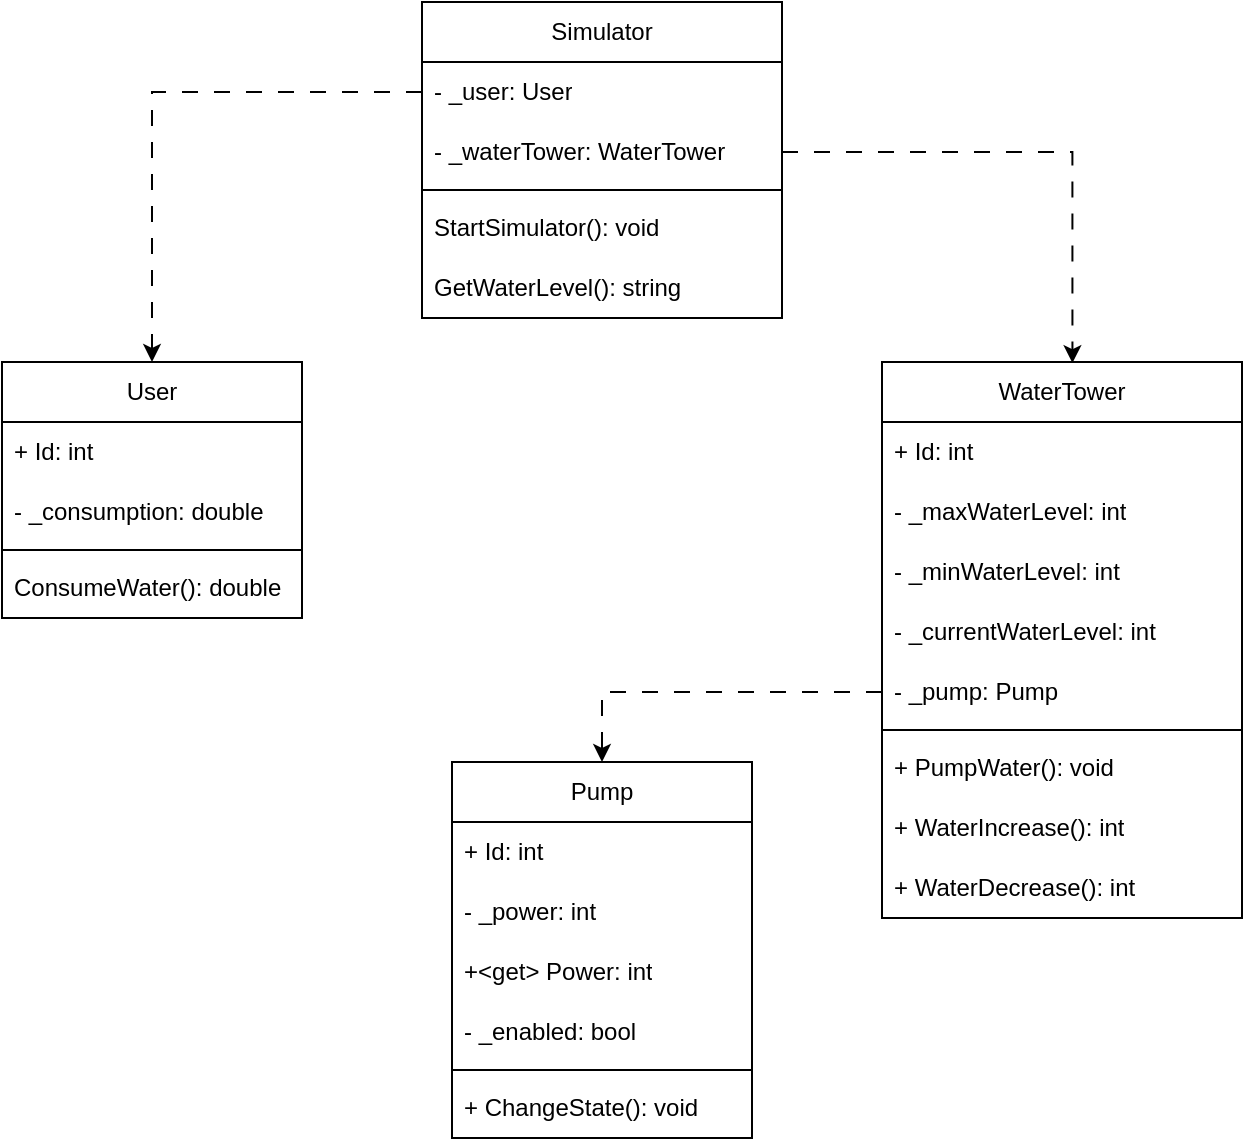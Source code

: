 <mxfile version="21.1.2" type="device">
  <diagram id="C5RBs43oDa-KdzZeNtuy" name="Page-1">
    <mxGraphModel dx="989" dy="575" grid="1" gridSize="10" guides="1" tooltips="1" connect="1" arrows="1" fold="1" page="1" pageScale="1" pageWidth="827" pageHeight="1169" math="0" shadow="0">
      <root>
        <mxCell id="WIyWlLk6GJQsqaUBKTNV-0" />
        <mxCell id="WIyWlLk6GJQsqaUBKTNV-1" parent="WIyWlLk6GJQsqaUBKTNV-0" />
        <mxCell id="alkZ7Xr636iCZh5vnlxN-1" value="Pump" style="swimlane;fontStyle=0;childLayout=stackLayout;horizontal=1;startSize=30;horizontalStack=0;resizeParent=1;resizeParentMax=0;resizeLast=0;collapsible=1;marginBottom=0;whiteSpace=wrap;html=1;" vertex="1" parent="WIyWlLk6GJQsqaUBKTNV-1">
          <mxGeometry x="325" y="430" width="150" height="188" as="geometry" />
        </mxCell>
        <mxCell id="alkZ7Xr636iCZh5vnlxN-2" value="+ Id: int" style="text;strokeColor=none;fillColor=none;align=left;verticalAlign=middle;spacingLeft=4;spacingRight=4;overflow=hidden;points=[[0,0.5],[1,0.5]];portConstraint=eastwest;rotatable=0;whiteSpace=wrap;html=1;" vertex="1" parent="alkZ7Xr636iCZh5vnlxN-1">
          <mxGeometry y="30" width="150" height="30" as="geometry" />
        </mxCell>
        <mxCell id="alkZ7Xr636iCZh5vnlxN-8" value="- _power: int" style="text;strokeColor=none;fillColor=none;align=left;verticalAlign=middle;spacingLeft=4;spacingRight=4;overflow=hidden;points=[[0,0.5],[1,0.5]];portConstraint=eastwest;rotatable=0;whiteSpace=wrap;html=1;" vertex="1" parent="alkZ7Xr636iCZh5vnlxN-1">
          <mxGeometry y="60" width="150" height="30" as="geometry" />
        </mxCell>
        <mxCell id="alkZ7Xr636iCZh5vnlxN-25" value="+&amp;lt;get&amp;gt; Power: int" style="text;strokeColor=none;fillColor=none;align=left;verticalAlign=middle;spacingLeft=4;spacingRight=4;overflow=hidden;points=[[0,0.5],[1,0.5]];portConstraint=eastwest;rotatable=0;whiteSpace=wrap;html=1;" vertex="1" parent="alkZ7Xr636iCZh5vnlxN-1">
          <mxGeometry y="90" width="150" height="30" as="geometry" />
        </mxCell>
        <mxCell id="alkZ7Xr636iCZh5vnlxN-3" value="- _enabled: bool" style="text;strokeColor=none;fillColor=none;align=left;verticalAlign=middle;spacingLeft=4;spacingRight=4;overflow=hidden;points=[[0,0.5],[1,0.5]];portConstraint=eastwest;rotatable=0;whiteSpace=wrap;html=1;" vertex="1" parent="alkZ7Xr636iCZh5vnlxN-1">
          <mxGeometry y="120" width="150" height="30" as="geometry" />
        </mxCell>
        <mxCell id="alkZ7Xr636iCZh5vnlxN-7" value="" style="line;html=1;strokeWidth=1;align=left;verticalAlign=middle;spacingTop=-1;spacingLeft=3;spacingRight=3;rotatable=0;labelPosition=right;points=[];portConstraint=eastwest;" vertex="1" parent="alkZ7Xr636iCZh5vnlxN-1">
          <mxGeometry y="150" width="150" height="8" as="geometry" />
        </mxCell>
        <mxCell id="alkZ7Xr636iCZh5vnlxN-4" value="+ ChangeState(): void" style="text;strokeColor=none;fillColor=none;align=left;verticalAlign=middle;spacingLeft=4;spacingRight=4;overflow=hidden;points=[[0,0.5],[1,0.5]];portConstraint=eastwest;rotatable=0;whiteSpace=wrap;html=1;" vertex="1" parent="alkZ7Xr636iCZh5vnlxN-1">
          <mxGeometry y="158" width="150" height="30" as="geometry" />
        </mxCell>
        <mxCell id="alkZ7Xr636iCZh5vnlxN-9" value="WaterTower" style="swimlane;fontStyle=0;childLayout=stackLayout;horizontal=1;startSize=30;horizontalStack=0;resizeParent=1;resizeParentMax=0;resizeLast=0;collapsible=1;marginBottom=0;whiteSpace=wrap;html=1;" vertex="1" parent="WIyWlLk6GJQsqaUBKTNV-1">
          <mxGeometry x="540" y="230" width="180" height="278" as="geometry" />
        </mxCell>
        <mxCell id="alkZ7Xr636iCZh5vnlxN-18" value="+ Id: int" style="text;strokeColor=none;fillColor=none;align=left;verticalAlign=middle;spacingLeft=4;spacingRight=4;overflow=hidden;points=[[0,0.5],[1,0.5]];portConstraint=eastwest;rotatable=0;whiteSpace=wrap;html=1;" vertex="1" parent="alkZ7Xr636iCZh5vnlxN-9">
          <mxGeometry y="30" width="180" height="30" as="geometry" />
        </mxCell>
        <mxCell id="alkZ7Xr636iCZh5vnlxN-10" value="- _maxWaterLevel: int" style="text;strokeColor=none;fillColor=none;align=left;verticalAlign=middle;spacingLeft=4;spacingRight=4;overflow=hidden;points=[[0,0.5],[1,0.5]];portConstraint=eastwest;rotatable=0;whiteSpace=wrap;html=1;" vertex="1" parent="alkZ7Xr636iCZh5vnlxN-9">
          <mxGeometry y="60" width="180" height="30" as="geometry" />
        </mxCell>
        <mxCell id="alkZ7Xr636iCZh5vnlxN-11" value="- _minWaterLevel: int" style="text;strokeColor=none;fillColor=none;align=left;verticalAlign=middle;spacingLeft=4;spacingRight=4;overflow=hidden;points=[[0,0.5],[1,0.5]];portConstraint=eastwest;rotatable=0;whiteSpace=wrap;html=1;" vertex="1" parent="alkZ7Xr636iCZh5vnlxN-9">
          <mxGeometry y="90" width="180" height="30" as="geometry" />
        </mxCell>
        <mxCell id="alkZ7Xr636iCZh5vnlxN-12" value="- _currentWaterLevel: int" style="text;strokeColor=none;fillColor=none;align=left;verticalAlign=middle;spacingLeft=4;spacingRight=4;overflow=hidden;points=[[0,0.5],[1,0.5]];portConstraint=eastwest;rotatable=0;whiteSpace=wrap;html=1;" vertex="1" parent="alkZ7Xr636iCZh5vnlxN-9">
          <mxGeometry y="120" width="180" height="30" as="geometry" />
        </mxCell>
        <mxCell id="alkZ7Xr636iCZh5vnlxN-13" value="- _pump: Pump" style="text;strokeColor=none;fillColor=none;align=left;verticalAlign=middle;spacingLeft=4;spacingRight=4;overflow=hidden;points=[[0,0.5],[1,0.5]];portConstraint=eastwest;rotatable=0;whiteSpace=wrap;html=1;" vertex="1" parent="alkZ7Xr636iCZh5vnlxN-9">
          <mxGeometry y="150" width="180" height="30" as="geometry" />
        </mxCell>
        <mxCell id="alkZ7Xr636iCZh5vnlxN-15" value="" style="line;html=1;strokeWidth=1;align=left;verticalAlign=middle;spacingTop=-1;spacingLeft=3;spacingRight=3;rotatable=0;labelPosition=right;points=[];portConstraint=eastwest;" vertex="1" parent="alkZ7Xr636iCZh5vnlxN-9">
          <mxGeometry y="180" width="180" height="8" as="geometry" />
        </mxCell>
        <mxCell id="alkZ7Xr636iCZh5vnlxN-14" value="+&amp;nbsp;PumpWater(): void" style="text;strokeColor=none;fillColor=none;align=left;verticalAlign=middle;spacingLeft=4;spacingRight=4;overflow=hidden;points=[[0,0.5],[1,0.5]];portConstraint=eastwest;rotatable=0;whiteSpace=wrap;html=1;" vertex="1" parent="alkZ7Xr636iCZh5vnlxN-9">
          <mxGeometry y="188" width="180" height="30" as="geometry" />
        </mxCell>
        <mxCell id="alkZ7Xr636iCZh5vnlxN-16" value="+&amp;nbsp;WaterIncrease(): int" style="text;strokeColor=none;fillColor=none;align=left;verticalAlign=middle;spacingLeft=4;spacingRight=4;overflow=hidden;points=[[0,0.5],[1,0.5]];portConstraint=eastwest;rotatable=0;whiteSpace=wrap;html=1;" vertex="1" parent="alkZ7Xr636iCZh5vnlxN-9">
          <mxGeometry y="218" width="180" height="30" as="geometry" />
        </mxCell>
        <mxCell id="alkZ7Xr636iCZh5vnlxN-17" value="+&amp;nbsp;WaterDecrease(): int" style="text;strokeColor=none;fillColor=none;align=left;verticalAlign=middle;spacingLeft=4;spacingRight=4;overflow=hidden;points=[[0,0.5],[1,0.5]];portConstraint=eastwest;rotatable=0;whiteSpace=wrap;html=1;" vertex="1" parent="alkZ7Xr636iCZh5vnlxN-9">
          <mxGeometry y="248" width="180" height="30" as="geometry" />
        </mxCell>
        <mxCell id="alkZ7Xr636iCZh5vnlxN-19" value="User" style="swimlane;fontStyle=0;childLayout=stackLayout;horizontal=1;startSize=30;horizontalStack=0;resizeParent=1;resizeParentMax=0;resizeLast=0;collapsible=1;marginBottom=0;whiteSpace=wrap;html=1;" vertex="1" parent="WIyWlLk6GJQsqaUBKTNV-1">
          <mxGeometry x="100" y="230" width="150" height="128" as="geometry" />
        </mxCell>
        <mxCell id="alkZ7Xr636iCZh5vnlxN-20" value="+ Id: int" style="text;strokeColor=none;fillColor=none;align=left;verticalAlign=middle;spacingLeft=4;spacingRight=4;overflow=hidden;points=[[0,0.5],[1,0.5]];portConstraint=eastwest;rotatable=0;whiteSpace=wrap;html=1;" vertex="1" parent="alkZ7Xr636iCZh5vnlxN-19">
          <mxGeometry y="30" width="150" height="30" as="geometry" />
        </mxCell>
        <mxCell id="alkZ7Xr636iCZh5vnlxN-21" value="-&amp;nbsp;_consumption: double" style="text;strokeColor=none;fillColor=none;align=left;verticalAlign=middle;spacingLeft=4;spacingRight=4;overflow=hidden;points=[[0,0.5],[1,0.5]];portConstraint=eastwest;rotatable=0;whiteSpace=wrap;html=1;" vertex="1" parent="alkZ7Xr636iCZh5vnlxN-19">
          <mxGeometry y="60" width="150" height="30" as="geometry" />
        </mxCell>
        <mxCell id="alkZ7Xr636iCZh5vnlxN-23" value="" style="line;html=1;strokeWidth=1;align=left;verticalAlign=middle;spacingTop=-1;spacingLeft=3;spacingRight=3;rotatable=0;labelPosition=right;points=[];portConstraint=eastwest;" vertex="1" parent="alkZ7Xr636iCZh5vnlxN-19">
          <mxGeometry y="90" width="150" height="8" as="geometry" />
        </mxCell>
        <mxCell id="alkZ7Xr636iCZh5vnlxN-22" value="ConsumeWater(): double" style="text;strokeColor=none;fillColor=none;align=left;verticalAlign=middle;spacingLeft=4;spacingRight=4;overflow=hidden;points=[[0,0.5],[1,0.5]];portConstraint=eastwest;rotatable=0;whiteSpace=wrap;html=1;" vertex="1" parent="alkZ7Xr636iCZh5vnlxN-19">
          <mxGeometry y="98" width="150" height="30" as="geometry" />
        </mxCell>
        <mxCell id="alkZ7Xr636iCZh5vnlxN-26" value="Simulator" style="swimlane;fontStyle=0;childLayout=stackLayout;horizontal=1;startSize=30;horizontalStack=0;resizeParent=1;resizeParentMax=0;resizeLast=0;collapsible=1;marginBottom=0;whiteSpace=wrap;html=1;" vertex="1" parent="WIyWlLk6GJQsqaUBKTNV-1">
          <mxGeometry x="310" y="50" width="180" height="158" as="geometry" />
        </mxCell>
        <mxCell id="alkZ7Xr636iCZh5vnlxN-27" value="- _user: User" style="text;strokeColor=none;fillColor=none;align=left;verticalAlign=middle;spacingLeft=4;spacingRight=4;overflow=hidden;points=[[0,0.5],[1,0.5]];portConstraint=eastwest;rotatable=0;whiteSpace=wrap;html=1;" vertex="1" parent="alkZ7Xr636iCZh5vnlxN-26">
          <mxGeometry y="30" width="180" height="30" as="geometry" />
        </mxCell>
        <mxCell id="alkZ7Xr636iCZh5vnlxN-28" value="-&amp;nbsp;_waterTower: WaterTower" style="text;strokeColor=none;fillColor=none;align=left;verticalAlign=middle;spacingLeft=4;spacingRight=4;overflow=hidden;points=[[0,0.5],[1,0.5]];portConstraint=eastwest;rotatable=0;whiteSpace=wrap;html=1;" vertex="1" parent="alkZ7Xr636iCZh5vnlxN-26">
          <mxGeometry y="60" width="180" height="30" as="geometry" />
        </mxCell>
        <mxCell id="alkZ7Xr636iCZh5vnlxN-30" value="" style="line;html=1;strokeWidth=1;align=left;verticalAlign=middle;spacingTop=-1;spacingLeft=3;spacingRight=3;rotatable=0;labelPosition=right;points=[];portConstraint=eastwest;" vertex="1" parent="alkZ7Xr636iCZh5vnlxN-26">
          <mxGeometry y="90" width="180" height="8" as="geometry" />
        </mxCell>
        <mxCell id="alkZ7Xr636iCZh5vnlxN-29" value="StartSimulator(): void" style="text;strokeColor=none;fillColor=none;align=left;verticalAlign=middle;spacingLeft=4;spacingRight=4;overflow=hidden;points=[[0,0.5],[1,0.5]];portConstraint=eastwest;rotatable=0;whiteSpace=wrap;html=1;" vertex="1" parent="alkZ7Xr636iCZh5vnlxN-26">
          <mxGeometry y="98" width="180" height="30" as="geometry" />
        </mxCell>
        <mxCell id="alkZ7Xr636iCZh5vnlxN-31" value="GetWaterLevel(): string" style="text;strokeColor=none;fillColor=none;align=left;verticalAlign=middle;spacingLeft=4;spacingRight=4;overflow=hidden;points=[[0,0.5],[1,0.5]];portConstraint=eastwest;rotatable=0;whiteSpace=wrap;html=1;" vertex="1" parent="alkZ7Xr636iCZh5vnlxN-26">
          <mxGeometry y="128" width="180" height="30" as="geometry" />
        </mxCell>
        <mxCell id="alkZ7Xr636iCZh5vnlxN-36" style="edgeStyle=orthogonalEdgeStyle;rounded=0;orthogonalLoop=1;jettySize=auto;html=1;entryX=0.5;entryY=0;entryDx=0;entryDy=0;dashed=1;dashPattern=8 8;" edge="1" parent="WIyWlLk6GJQsqaUBKTNV-1" source="alkZ7Xr636iCZh5vnlxN-27" target="alkZ7Xr636iCZh5vnlxN-19">
          <mxGeometry relative="1" as="geometry" />
        </mxCell>
        <mxCell id="alkZ7Xr636iCZh5vnlxN-37" style="edgeStyle=orthogonalEdgeStyle;rounded=0;orthogonalLoop=1;jettySize=auto;html=1;entryX=0.529;entryY=0.002;entryDx=0;entryDy=0;entryPerimeter=0;dashed=1;dashPattern=8 8;" edge="1" parent="WIyWlLk6GJQsqaUBKTNV-1" source="alkZ7Xr636iCZh5vnlxN-28" target="alkZ7Xr636iCZh5vnlxN-9">
          <mxGeometry relative="1" as="geometry" />
        </mxCell>
        <mxCell id="alkZ7Xr636iCZh5vnlxN-38" style="edgeStyle=orthogonalEdgeStyle;rounded=0;orthogonalLoop=1;jettySize=auto;html=1;entryX=0.5;entryY=0;entryDx=0;entryDy=0;dashed=1;dashPattern=8 8;" edge="1" parent="WIyWlLk6GJQsqaUBKTNV-1" source="alkZ7Xr636iCZh5vnlxN-13" target="alkZ7Xr636iCZh5vnlxN-1">
          <mxGeometry relative="1" as="geometry" />
        </mxCell>
      </root>
    </mxGraphModel>
  </diagram>
</mxfile>

